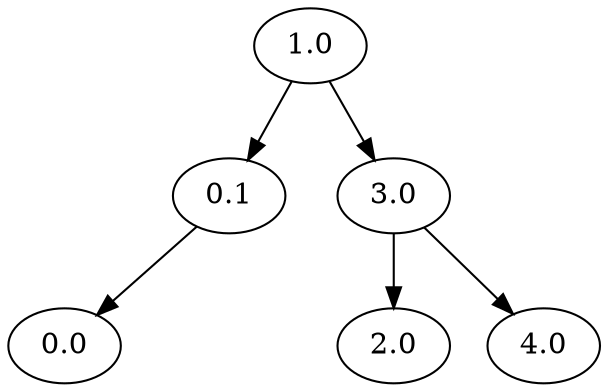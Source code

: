 digraph binaryTree {
 1.0 -> 0.1;
 1.0 -> 3.0;
 0.1 -> 0.0;
 0.1 -> null0[style=invis];
 3.0 -> 2.0;
 3.0 -> 4.0;
 null0[style=invis];
}